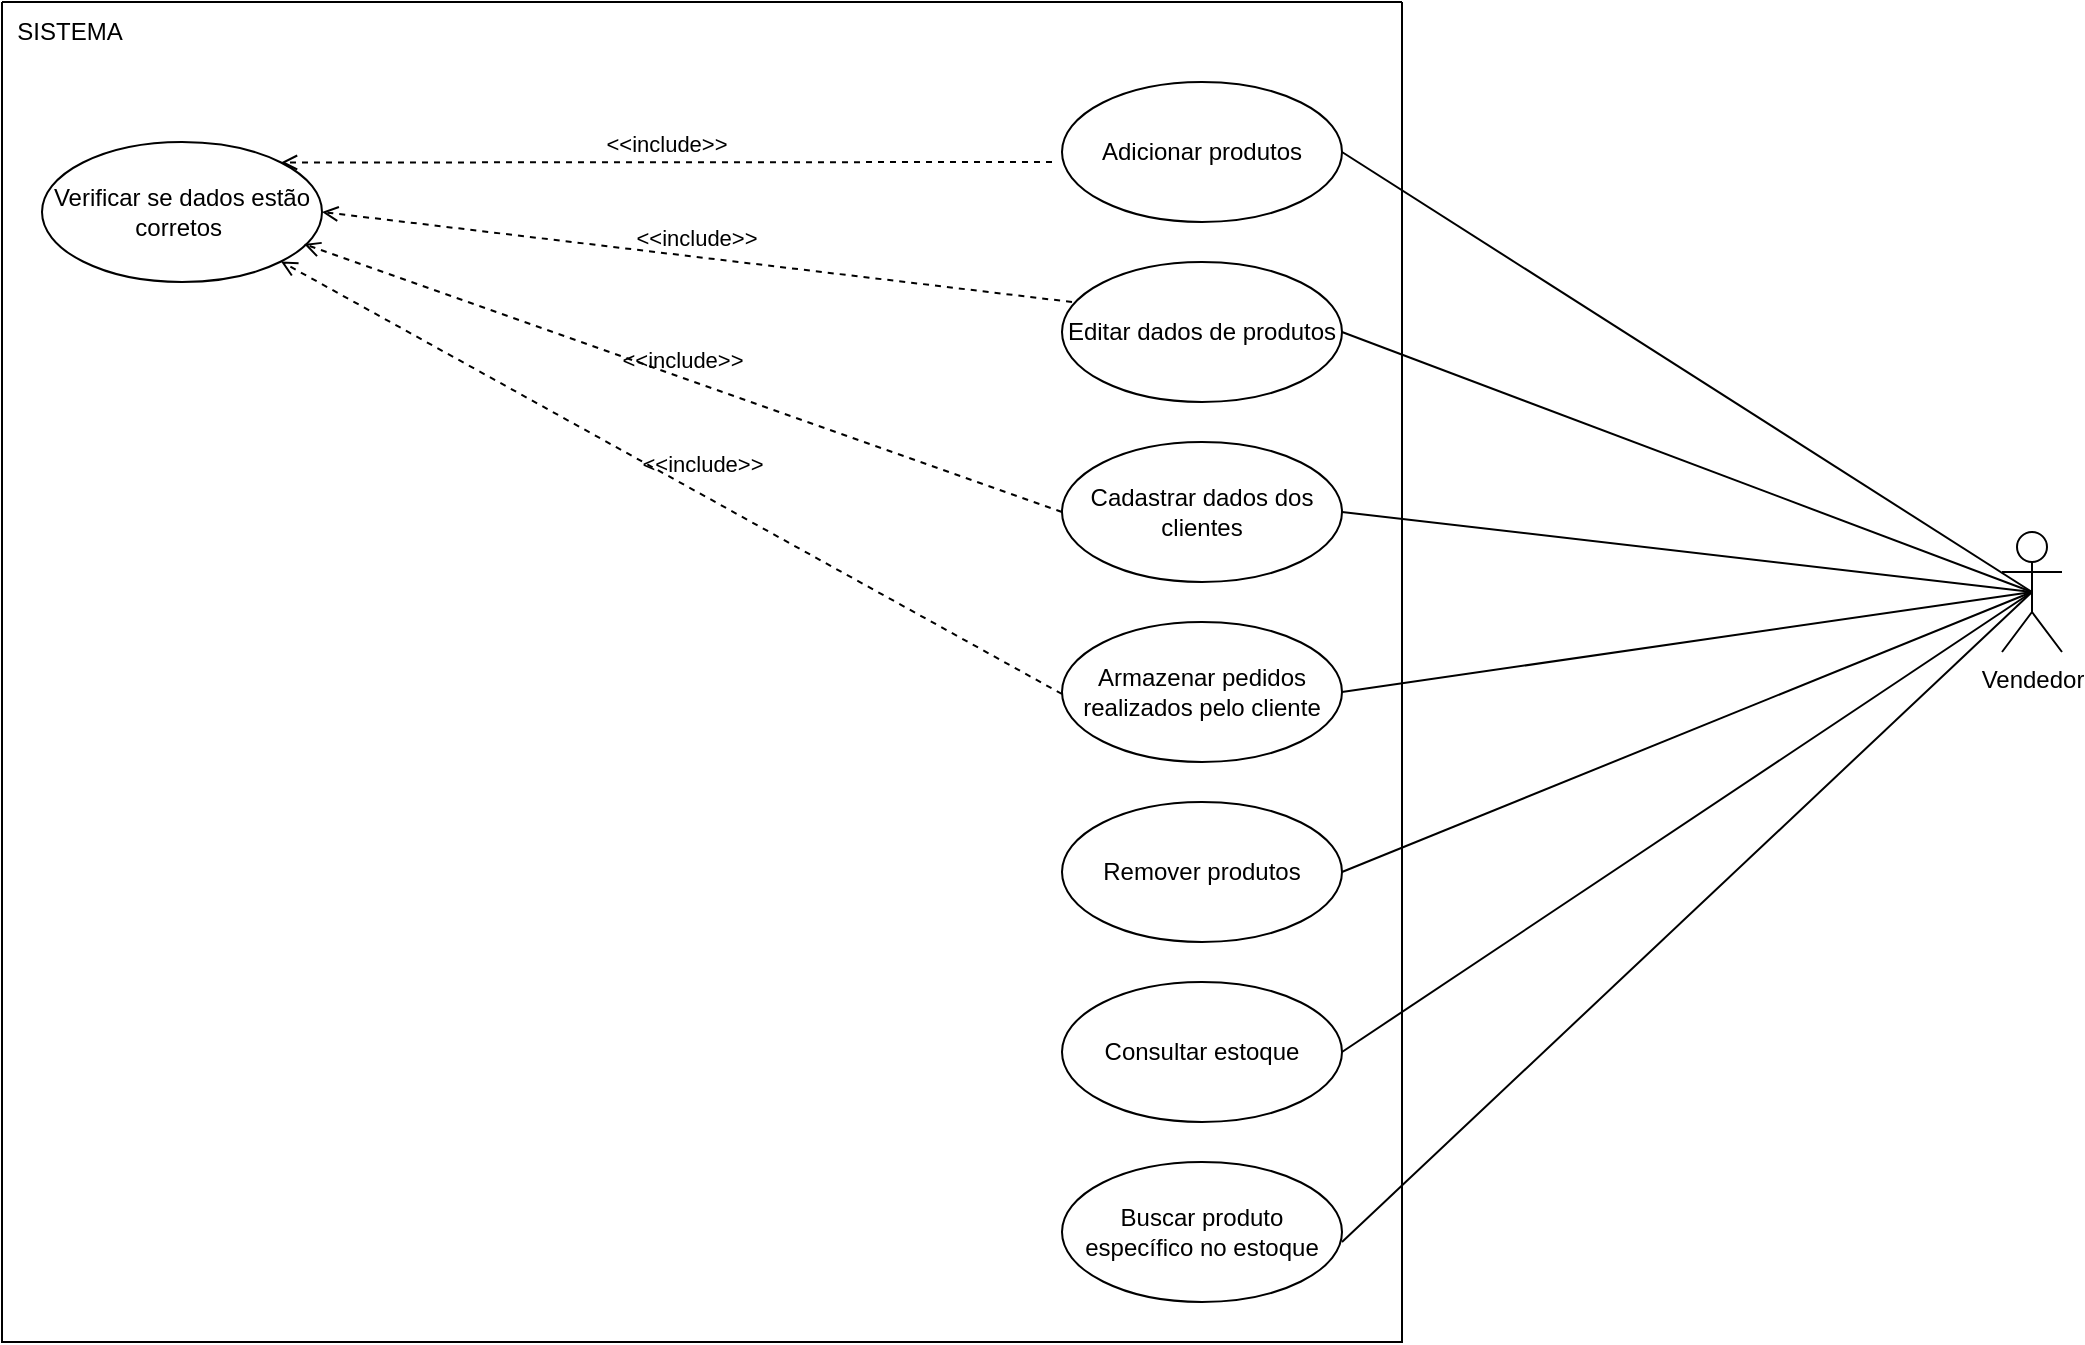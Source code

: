 <mxfile version="24.7.17">
  <diagram name="Página-1" id="0yyZf2vExyStb92xReoz">
    <mxGraphModel dx="2049" dy="1114" grid="1" gridSize="10" guides="1" tooltips="1" connect="1" arrows="1" fold="1" page="1" pageScale="1" pageWidth="827" pageHeight="1169" math="0" shadow="0">
      <root>
        <mxCell id="0" />
        <mxCell id="1" parent="0" />
        <mxCell id="PGkATcvvUGbWVfut-UY--2" value="Vendedor" style="shape=umlActor;verticalLabelPosition=bottom;verticalAlign=top;html=1;" parent="1" vertex="1">
          <mxGeometry x="1150" y="445" width="30" height="60" as="geometry" />
        </mxCell>
        <mxCell id="PGkATcvvUGbWVfut-UY--23" value="" style="endArrow=none;html=1;rounded=0;entryX=0.5;entryY=0.5;entryDx=0;entryDy=0;entryPerimeter=0;exitX=1;exitY=0.5;exitDx=0;exitDy=0;" parent="1" source="PGkATcvvUGbWVfut-UY--11" target="PGkATcvvUGbWVfut-UY--2" edge="1">
          <mxGeometry relative="1" as="geometry">
            <mxPoint x="520" y="250" as="sourcePoint" />
            <mxPoint x="700" y="330" as="targetPoint" />
          </mxGeometry>
        </mxCell>
        <mxCell id="PGkATcvvUGbWVfut-UY--25" value="" style="endArrow=none;html=1;rounded=0;entryX=0.5;entryY=0.5;entryDx=0;entryDy=0;entryPerimeter=0;exitX=1;exitY=0.5;exitDx=0;exitDy=0;" parent="1" source="PGkATcvvUGbWVfut-UY--17" target="PGkATcvvUGbWVfut-UY--2" edge="1">
          <mxGeometry relative="1" as="geometry">
            <mxPoint x="530" y="270" as="sourcePoint" />
            <mxPoint x="700" y="340" as="targetPoint" />
          </mxGeometry>
        </mxCell>
        <mxCell id="PGkATcvvUGbWVfut-UY--27" value="" style="endArrow=none;html=1;rounded=0;exitX=1;exitY=0.5;exitDx=0;exitDy=0;entryX=0.5;entryY=0.5;entryDx=0;entryDy=0;entryPerimeter=0;" parent="1" source="PGkATcvvUGbWVfut-UY--26" target="PGkATcvvUGbWVfut-UY--2" edge="1">
          <mxGeometry relative="1" as="geometry">
            <mxPoint x="520" y="424.5" as="sourcePoint" />
            <mxPoint x="700" y="330" as="targetPoint" />
          </mxGeometry>
        </mxCell>
        <mxCell id="PGkATcvvUGbWVfut-UY--29" value="" style="endArrow=none;html=1;rounded=0;entryX=0.5;entryY=0.5;entryDx=0;entryDy=0;entryPerimeter=0;exitX=1;exitY=0.5;exitDx=0;exitDy=0;" parent="1" source="PGkATcvvUGbWVfut-UY--28" target="PGkATcvvUGbWVfut-UY--2" edge="1">
          <mxGeometry relative="1" as="geometry">
            <mxPoint x="520" y="505" as="sourcePoint" />
            <mxPoint x="700" y="410" as="targetPoint" />
          </mxGeometry>
        </mxCell>
        <mxCell id="PGkATcvvUGbWVfut-UY--31" value="" style="endArrow=none;html=1;rounded=0;entryX=0.5;entryY=0.5;entryDx=0;entryDy=0;entryPerimeter=0;exitX=1;exitY=0.5;exitDx=0;exitDy=0;" parent="1" source="PGkATcvvUGbWVfut-UY--30" target="PGkATcvvUGbWVfut-UY--2" edge="1">
          <mxGeometry relative="1" as="geometry">
            <mxPoint x="520" y="605" as="sourcePoint" />
            <mxPoint x="705" y="430" as="targetPoint" />
          </mxGeometry>
        </mxCell>
        <mxCell id="PGkATcvvUGbWVfut-UY--37" value="" style="swimlane;startSize=0;" parent="1" vertex="1">
          <mxGeometry x="150" y="180" width="700" height="670" as="geometry" />
        </mxCell>
        <mxCell id="PGkATcvvUGbWVfut-UY--32" value="SISTEMA" style="text;html=1;align=center;verticalAlign=middle;whiteSpace=wrap;rounded=0;" parent="PGkATcvvUGbWVfut-UY--37" vertex="1">
          <mxGeometry x="4" width="60" height="30" as="geometry" />
        </mxCell>
        <mxCell id="PGkATcvvUGbWVfut-UY--11" value="Adicionar produtos" style="ellipse;whiteSpace=wrap;html=1;" parent="PGkATcvvUGbWVfut-UY--37" vertex="1">
          <mxGeometry x="530" y="40" width="140" height="70" as="geometry" />
        </mxCell>
        <mxCell id="PGkATcvvUGbWVfut-UY--22" value="" style="text;strokeColor=none;fillColor=none;align=left;verticalAlign=middle;spacingTop=-1;spacingLeft=4;spacingRight=4;rotatable=0;labelPosition=right;points=[];portConstraint=eastwest;" parent="PGkATcvvUGbWVfut-UY--37" vertex="1">
          <mxGeometry x="680" y="260" width="20" height="14" as="geometry" />
        </mxCell>
        <mxCell id="U0aSdUmngwH33HCEDwY0-1" value="Verificar se dados estão corretos&amp;nbsp;" style="ellipse;whiteSpace=wrap;html=1;" parent="PGkATcvvUGbWVfut-UY--37" vertex="1">
          <mxGeometry x="20" y="70" width="140" height="70" as="geometry" />
        </mxCell>
        <mxCell id="PGkATcvvUGbWVfut-UY--17" value="Remover produtos" style="ellipse;whiteSpace=wrap;html=1;" parent="PGkATcvvUGbWVfut-UY--37" vertex="1">
          <mxGeometry x="530" y="400" width="140" height="70" as="geometry" />
        </mxCell>
        <mxCell id="PGkATcvvUGbWVfut-UY--26" value="Editar dados de produtos" style="ellipse;whiteSpace=wrap;html=1;" parent="PGkATcvvUGbWVfut-UY--37" vertex="1">
          <mxGeometry x="530" y="130" width="140" height="70" as="geometry" />
        </mxCell>
        <mxCell id="U0aSdUmngwH33HCEDwY0-5" value="&amp;lt;&amp;lt;include&amp;gt;&amp;gt;" style="html=1;verticalAlign=bottom;labelBackgroundColor=none;endArrow=open;endFill=0;dashed=1;rounded=0;entryX=1;entryY=0;entryDx=0;entryDy=0;" parent="PGkATcvvUGbWVfut-UY--37" target="U0aSdUmngwH33HCEDwY0-1" edge="1">
          <mxGeometry width="160" relative="1" as="geometry">
            <mxPoint x="525" y="80" as="sourcePoint" />
            <mxPoint x="675" y="70" as="targetPoint" />
          </mxGeometry>
        </mxCell>
        <mxCell id="U0aSdUmngwH33HCEDwY0-6" value="&amp;lt;&amp;lt;include&amp;gt;&amp;gt;" style="html=1;verticalAlign=bottom;labelBackgroundColor=none;endArrow=open;endFill=0;dashed=1;rounded=0;entryX=1;entryY=0.5;entryDx=0;entryDy=0;" parent="PGkATcvvUGbWVfut-UY--37" target="U0aSdUmngwH33HCEDwY0-1" edge="1">
          <mxGeometry width="160" relative="1" as="geometry">
            <mxPoint x="535" y="150" as="sourcePoint" />
            <mxPoint x="460" y="185" as="targetPoint" />
          </mxGeometry>
        </mxCell>
        <mxCell id="PGkATcvvUGbWVfut-UY--28" value="Cadastrar dados dos clientes" style="ellipse;whiteSpace=wrap;html=1;" parent="PGkATcvvUGbWVfut-UY--37" vertex="1">
          <mxGeometry x="530" y="220" width="140" height="70" as="geometry" />
        </mxCell>
        <mxCell id="U0aSdUmngwH33HCEDwY0-9" value="&amp;lt;&amp;lt;include&amp;gt;&amp;gt;" style="html=1;verticalAlign=bottom;labelBackgroundColor=none;endArrow=open;endFill=0;dashed=1;rounded=0;entryX=0.936;entryY=0.729;entryDx=0;entryDy=0;entryPerimeter=0;exitX=0;exitY=0.5;exitDx=0;exitDy=0;" parent="PGkATcvvUGbWVfut-UY--37" source="PGkATcvvUGbWVfut-UY--28" target="U0aSdUmngwH33HCEDwY0-1" edge="1">
          <mxGeometry width="160" relative="1" as="geometry">
            <mxPoint x="545" y="160" as="sourcePoint" />
            <mxPoint x="430" y="150" as="targetPoint" />
          </mxGeometry>
        </mxCell>
        <mxCell id="PGkATcvvUGbWVfut-UY--30" value="Consultar estoque" style="ellipse;whiteSpace=wrap;html=1;" parent="PGkATcvvUGbWVfut-UY--37" vertex="1">
          <mxGeometry x="530" y="490" width="140" height="70" as="geometry" />
        </mxCell>
        <mxCell id="PGkATcvvUGbWVfut-UY--38" value="Armazenar pedidos realizados pelo cliente" style="ellipse;whiteSpace=wrap;html=1;" parent="PGkATcvvUGbWVfut-UY--37" vertex="1">
          <mxGeometry x="530" y="310" width="140" height="70" as="geometry" />
        </mxCell>
        <mxCell id="U0aSdUmngwH33HCEDwY0-10" value="&amp;lt;&amp;lt;include&amp;gt;&amp;gt;" style="html=1;verticalAlign=bottom;labelBackgroundColor=none;endArrow=open;endFill=0;dashed=1;rounded=0;exitX=0;exitY=0.5;exitDx=0;exitDy=0;entryX=1;entryY=1;entryDx=0;entryDy=0;" parent="PGkATcvvUGbWVfut-UY--37" target="U0aSdUmngwH33HCEDwY0-1" edge="1">
          <mxGeometry x="-0.064" y="-6" width="160" relative="1" as="geometry">
            <mxPoint x="530" y="346" as="sourcePoint" />
            <mxPoint x="404" y="240" as="targetPoint" />
            <mxPoint as="offset" />
          </mxGeometry>
        </mxCell>
        <mxCell id="P9RirPLC_gMXUO3DuBf9-1" value="Buscar produto específico no estoque" style="ellipse;whiteSpace=wrap;html=1;" vertex="1" parent="PGkATcvvUGbWVfut-UY--37">
          <mxGeometry x="530" y="580" width="140" height="70" as="geometry" />
        </mxCell>
        <mxCell id="PGkATcvvUGbWVfut-UY--39" value="" style="endArrow=none;html=1;rounded=0;entryX=0.5;entryY=0.5;entryDx=0;entryDy=0;entryPerimeter=0;exitX=1;exitY=0.5;exitDx=0;exitDy=0;" parent="1" source="PGkATcvvUGbWVfut-UY--38" target="PGkATcvvUGbWVfut-UY--2" edge="1">
          <mxGeometry relative="1" as="geometry">
            <mxPoint x="520" y="695" as="sourcePoint" />
            <mxPoint x="735" y="520" as="targetPoint" />
          </mxGeometry>
        </mxCell>
        <mxCell id="P9RirPLC_gMXUO3DuBf9-3" value="" style="endArrow=none;html=1;rounded=0;entryX=0.5;entryY=0.5;entryDx=0;entryDy=0;entryPerimeter=0;exitX=1;exitY=0.5;exitDx=0;exitDy=0;" edge="1" parent="1" target="PGkATcvvUGbWVfut-UY--2">
          <mxGeometry relative="1" as="geometry">
            <mxPoint x="820" y="800" as="sourcePoint" />
            <mxPoint x="1165" y="570" as="targetPoint" />
          </mxGeometry>
        </mxCell>
      </root>
    </mxGraphModel>
  </diagram>
</mxfile>
